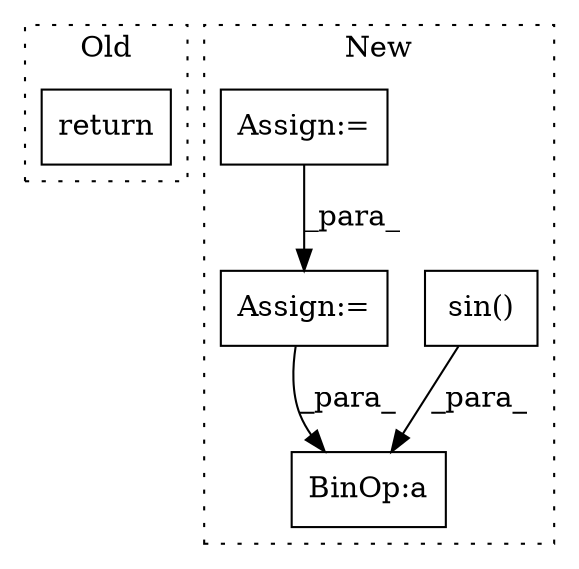 digraph G {
subgraph cluster0 {
1 [label="return" a="93" s="3893" l="7" shape="box"];
label = "Old";
style="dotted";
}
subgraph cluster1 {
2 [label="sin()" a="75" s="4650,4678" l="8,1" shape="box"];
3 [label="BinOp:a" a="82" s="4647" l="3" shape="box"];
4 [label="Assign:=" a="68" s="4046" l="3" shape="box"];
5 [label="Assign:=" a="68" s="3930" l="3" shape="box"];
label = "New";
style="dotted";
}
2 -> 3 [label="_para_"];
4 -> 3 [label="_para_"];
5 -> 4 [label="_para_"];
}